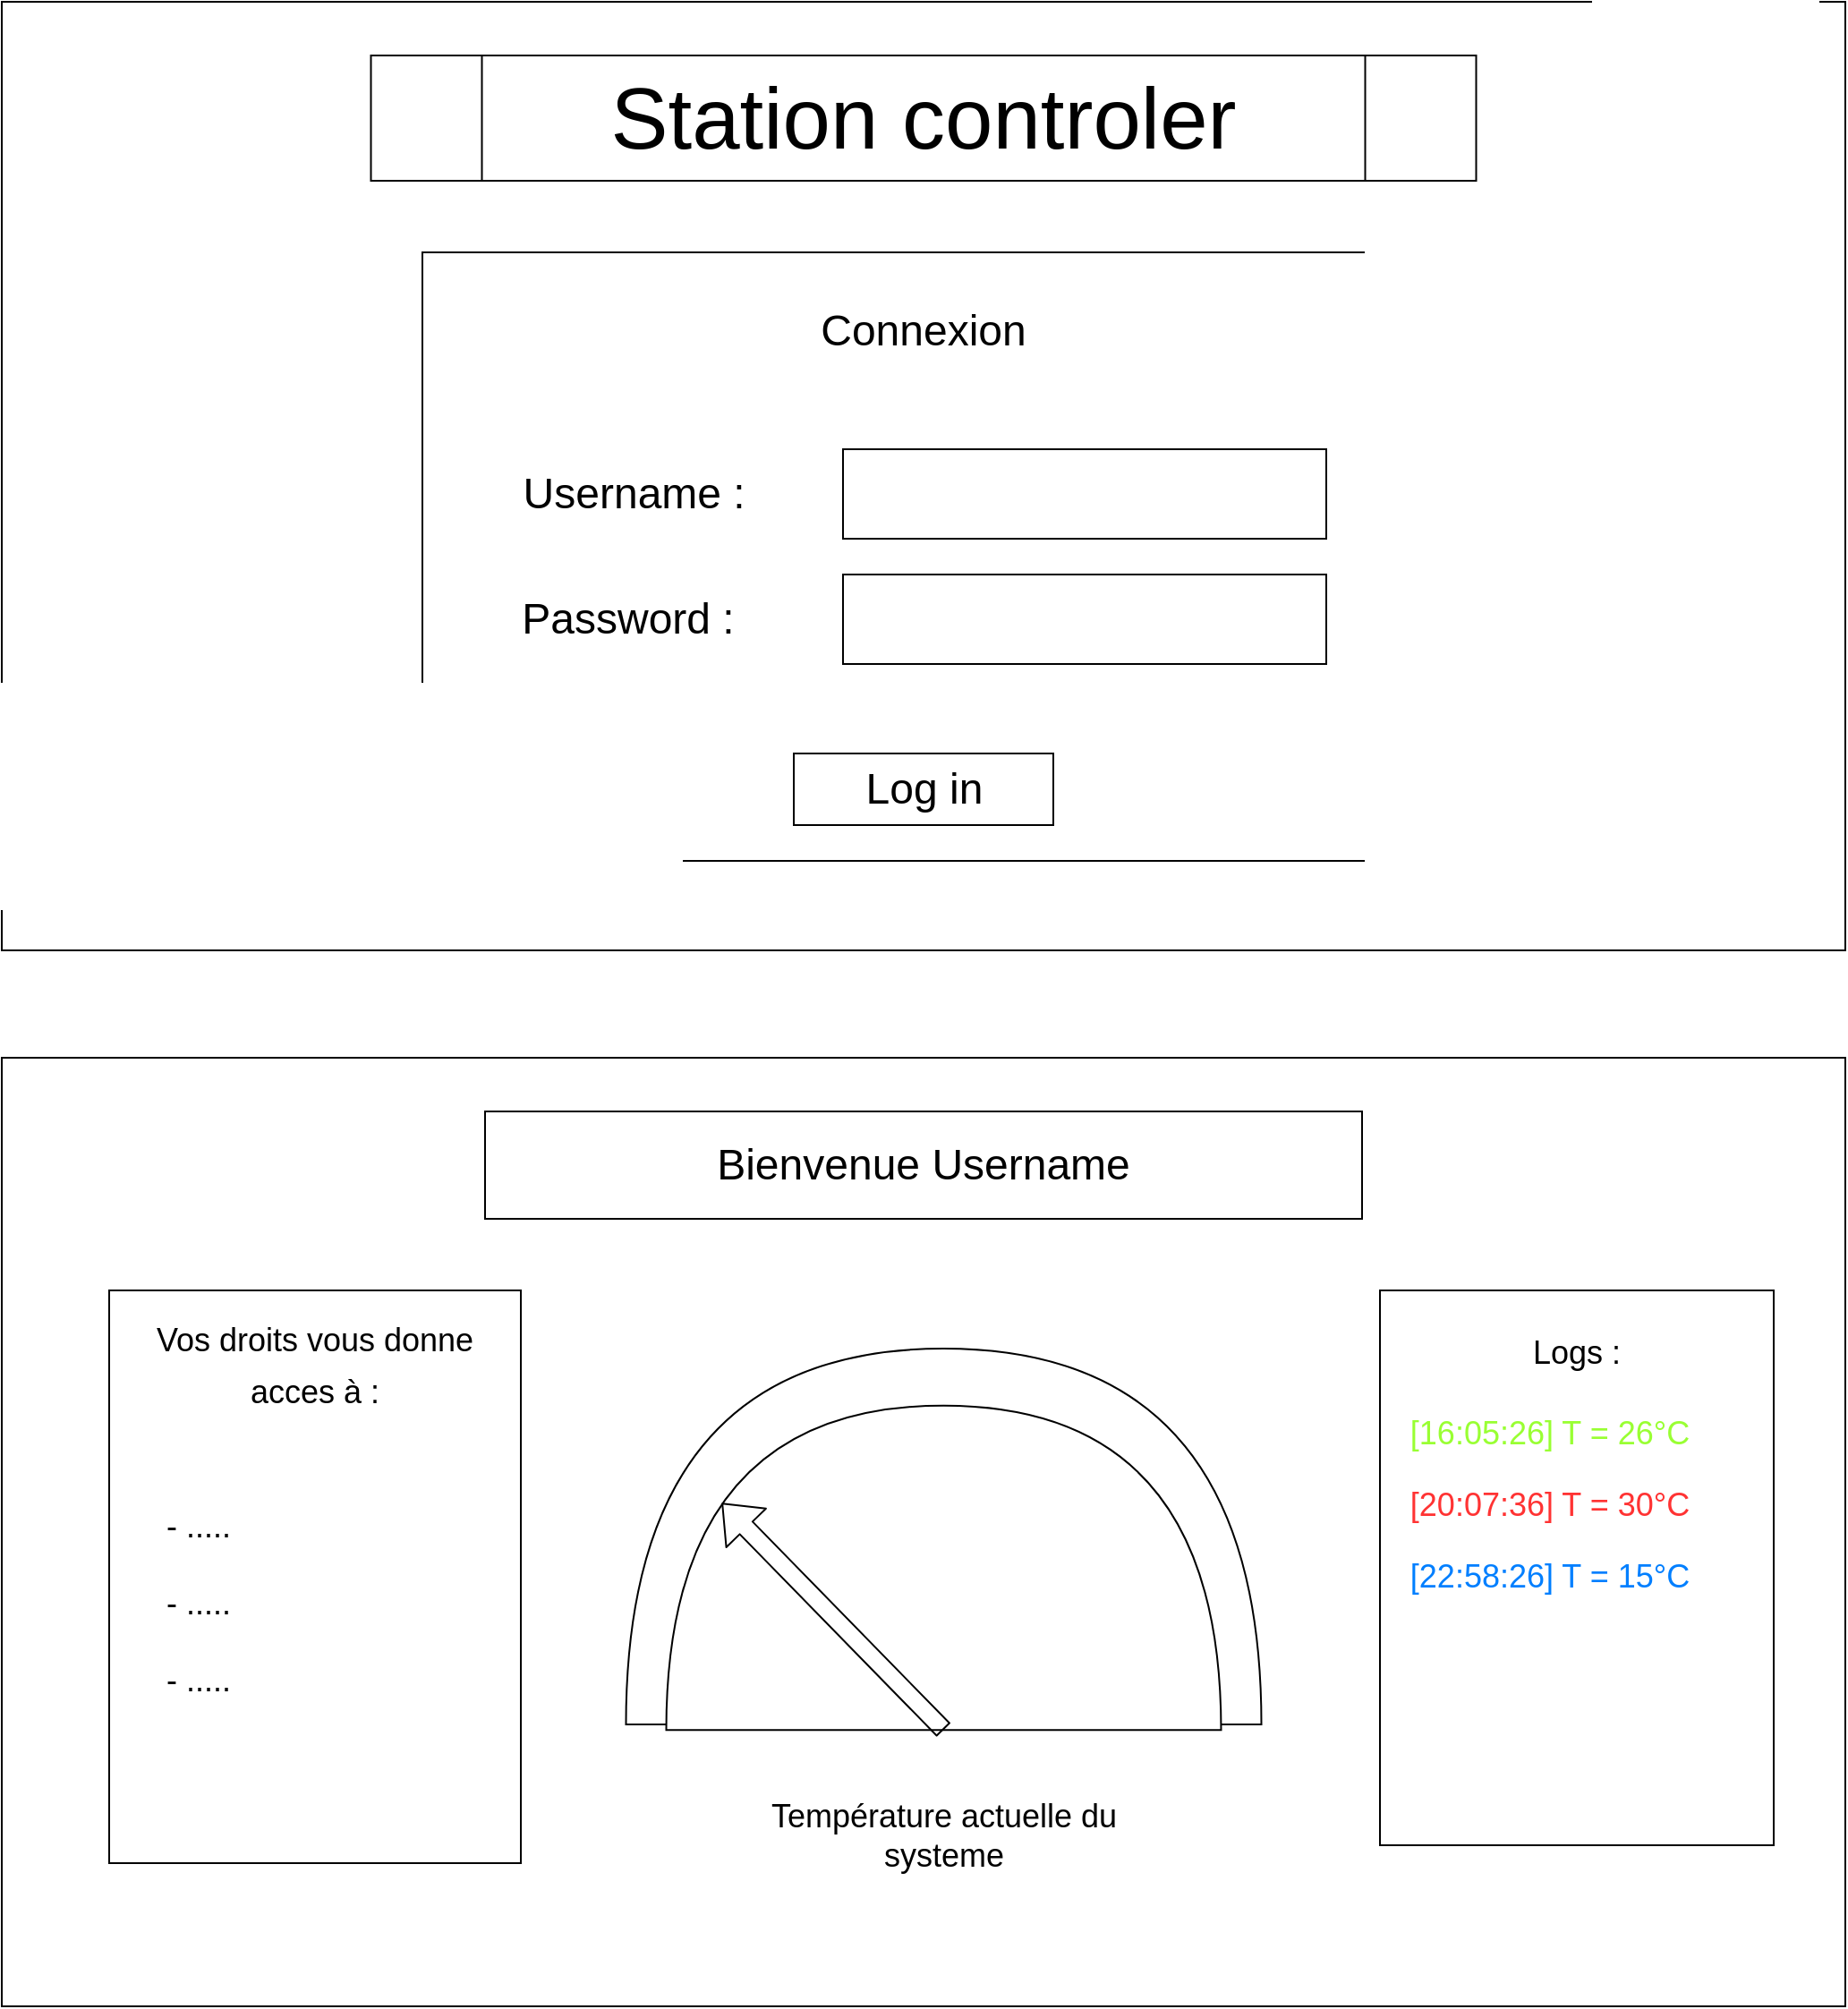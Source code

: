 <mxfile>
    <diagram id="5qWlXnxmlnQBlCAXPzCF" name="Page-1">
        <mxGraphModel dx="1916" dy="1113" grid="1" gridSize="10" guides="1" tooltips="1" connect="1" arrows="1" fold="1" page="1" pageScale="1" pageWidth="850" pageHeight="1100" math="0" shadow="0">
            <root>
                <mxCell id="0"/>
                <mxCell id="1" parent="0"/>
                <mxCell id="2" value="" style="rounded=0;whiteSpace=wrap;html=1;" vertex="1" parent="1">
                    <mxGeometry x="330" y="90" width="1030" height="530" as="geometry"/>
                </mxCell>
                <mxCell id="4" value="&lt;font style=&quot;font-size: 48px;&quot;&gt;Station controler&lt;/font&gt;" style="shape=process;whiteSpace=wrap;html=1;backgroundOutline=1;" vertex="1" parent="1">
                    <mxGeometry x="536.25" y="120" width="617.5" height="70" as="geometry"/>
                </mxCell>
                <mxCell id="5" value="" style="rounded=0;whiteSpace=wrap;html=1;fontSize=48;" vertex="1" parent="1">
                    <mxGeometry x="565" y="230" width="560" height="340" as="geometry"/>
                </mxCell>
                <mxCell id="6" value="&lt;font style=&quot;font-size: 24px;&quot;&gt;Connexion&lt;/font&gt;" style="text;html=1;strokeColor=none;fillColor=none;align=center;verticalAlign=middle;whiteSpace=wrap;rounded=0;fontSize=48;" vertex="1" parent="1">
                    <mxGeometry x="751.25" y="240" width="187.5" height="50" as="geometry"/>
                </mxCell>
                <mxCell id="7" value="" style="rounded=0;whiteSpace=wrap;html=1;fontSize=24;" vertex="1" parent="1">
                    <mxGeometry x="800" y="340" width="270" height="50" as="geometry"/>
                </mxCell>
                <mxCell id="8" value="" style="rounded=0;whiteSpace=wrap;html=1;fontSize=24;" vertex="1" parent="1">
                    <mxGeometry x="800" y="410" width="270" height="50" as="geometry"/>
                </mxCell>
                <mxCell id="9" value="Log in" style="rounded=0;whiteSpace=wrap;html=1;fontSize=24;" vertex="1" parent="1">
                    <mxGeometry x="772.5" y="510" width="145" height="40" as="geometry"/>
                </mxCell>
                <mxCell id="10" value="&amp;nbsp;Username :" style="text;html=1;strokeColor=none;fillColor=none;align=center;verticalAlign=middle;whiteSpace=wrap;rounded=0;fontSize=24;" vertex="1" parent="1">
                    <mxGeometry x="580" y="350" width="200" height="30" as="geometry"/>
                </mxCell>
                <mxCell id="11" value="Password :" style="text;html=1;strokeColor=none;fillColor=none;align=center;verticalAlign=middle;whiteSpace=wrap;rounded=0;fontSize=24;" vertex="1" parent="1">
                    <mxGeometry x="580" y="420" width="200" height="30" as="geometry"/>
                </mxCell>
                <mxCell id="12" value="" style="rounded=0;whiteSpace=wrap;html=1;" vertex="1" parent="1">
                    <mxGeometry x="330" y="680" width="1030" height="530" as="geometry"/>
                </mxCell>
                <mxCell id="13" value="Bienvenue Username" style="rounded=0;whiteSpace=wrap;html=1;fontSize=24;" vertex="1" parent="1">
                    <mxGeometry x="600" y="710" width="490" height="60" as="geometry"/>
                </mxCell>
                <mxCell id="14" value="" style="rounded=0;whiteSpace=wrap;html=1;fontSize=24;" vertex="1" parent="1">
                    <mxGeometry x="390" y="810" width="230" height="320" as="geometry"/>
                </mxCell>
                <mxCell id="15" value="&lt;font style=&quot;font-size: 18px;&quot;&gt;Vos droits vous donne acces à :&lt;/font&gt;" style="text;html=1;strokeColor=none;fillColor=none;align=center;verticalAlign=middle;whiteSpace=wrap;rounded=0;fontSize=24;" vertex="1" parent="1">
                    <mxGeometry x="405" y="830" width="200" height="40" as="geometry"/>
                </mxCell>
                <mxCell id="16" value="- .....&lt;br&gt;&lt;br&gt;- .....&lt;br&gt;&lt;br&gt;- ....." style="text;html=1;strokeColor=none;fillColor=none;align=center;verticalAlign=middle;whiteSpace=wrap;rounded=0;fontSize=18;" vertex="1" parent="1">
                    <mxGeometry x="410" y="900" width="60" height="170" as="geometry"/>
                </mxCell>
                <mxCell id="18" value="" style="shape=or;whiteSpace=wrap;html=1;fontSize=18;rotation=-90;" vertex="1" parent="1">
                    <mxGeometry x="751.25" y="770" width="210" height="355" as="geometry"/>
                </mxCell>
                <mxCell id="19" value="" style="shape=or;whiteSpace=wrap;html=1;fontSize=18;rotation=-90;" vertex="1" parent="1">
                    <mxGeometry x="765.62" y="810" width="181.25" height="310" as="geometry"/>
                </mxCell>
                <mxCell id="20" value="" style="shape=flexArrow;endArrow=classic;html=1;fontSize=18;exitX=0;exitY=0.5;exitDx=0;exitDy=0;exitPerimeter=0;entryX=0.7;entryY=0.1;entryDx=0;entryDy=0;entryPerimeter=0;" edge="1" parent="1" source="19" target="19">
                    <mxGeometry width="50" height="50" relative="1" as="geometry">
                        <mxPoint x="920" y="1050" as="sourcePoint"/>
                        <mxPoint x="970" y="1000" as="targetPoint"/>
                    </mxGeometry>
                </mxCell>
                <mxCell id="21" value="Température actuelle du systeme" style="text;html=1;strokeColor=none;fillColor=none;align=center;verticalAlign=middle;whiteSpace=wrap;rounded=0;fontSize=18;" vertex="1" parent="1">
                    <mxGeometry x="733.75" y="1090" width="245" height="50" as="geometry"/>
                </mxCell>
                <mxCell id="22" value="" style="rounded=0;whiteSpace=wrap;html=1;fontSize=18;" vertex="1" parent="1">
                    <mxGeometry x="1100" y="810" width="220" height="310" as="geometry"/>
                </mxCell>
                <mxCell id="23" value="Logs :" style="text;html=1;strokeColor=none;fillColor=none;align=center;verticalAlign=middle;whiteSpace=wrap;rounded=0;fontSize=18;" vertex="1" parent="1">
                    <mxGeometry x="1180" y="830" width="60" height="30" as="geometry"/>
                </mxCell>
                <mxCell id="24" value="&lt;font color=&quot;#99ff33&quot;&gt;[16:05:26] T = 26°C&lt;/font&gt;" style="text;html=1;strokeColor=none;fillColor=none;align=center;verticalAlign=middle;whiteSpace=wrap;rounded=0;fontSize=18;" vertex="1" parent="1">
                    <mxGeometry x="1100" y="870" width="190" height="40" as="geometry"/>
                </mxCell>
                <mxCell id="25" value="&lt;font color=&quot;#ff3333&quot;&gt;[20:07:36] T = 30°C&lt;/font&gt;" style="text;html=1;strokeColor=none;fillColor=none;align=center;verticalAlign=middle;whiteSpace=wrap;rounded=0;fontSize=18;" vertex="1" parent="1">
                    <mxGeometry x="1100" y="910" width="190" height="40" as="geometry"/>
                </mxCell>
                <mxCell id="26" value="&lt;font color=&quot;#007fff&quot;&gt;[22:58:26] T = 15°C&lt;/font&gt;" style="text;html=1;strokeColor=none;fillColor=none;align=center;verticalAlign=middle;whiteSpace=wrap;rounded=0;fontSize=18;" vertex="1" parent="1">
                    <mxGeometry x="1100" y="950" width="190" height="40" as="geometry"/>
                </mxCell>
            </root>
        </mxGraphModel>
    </diagram>
</mxfile>